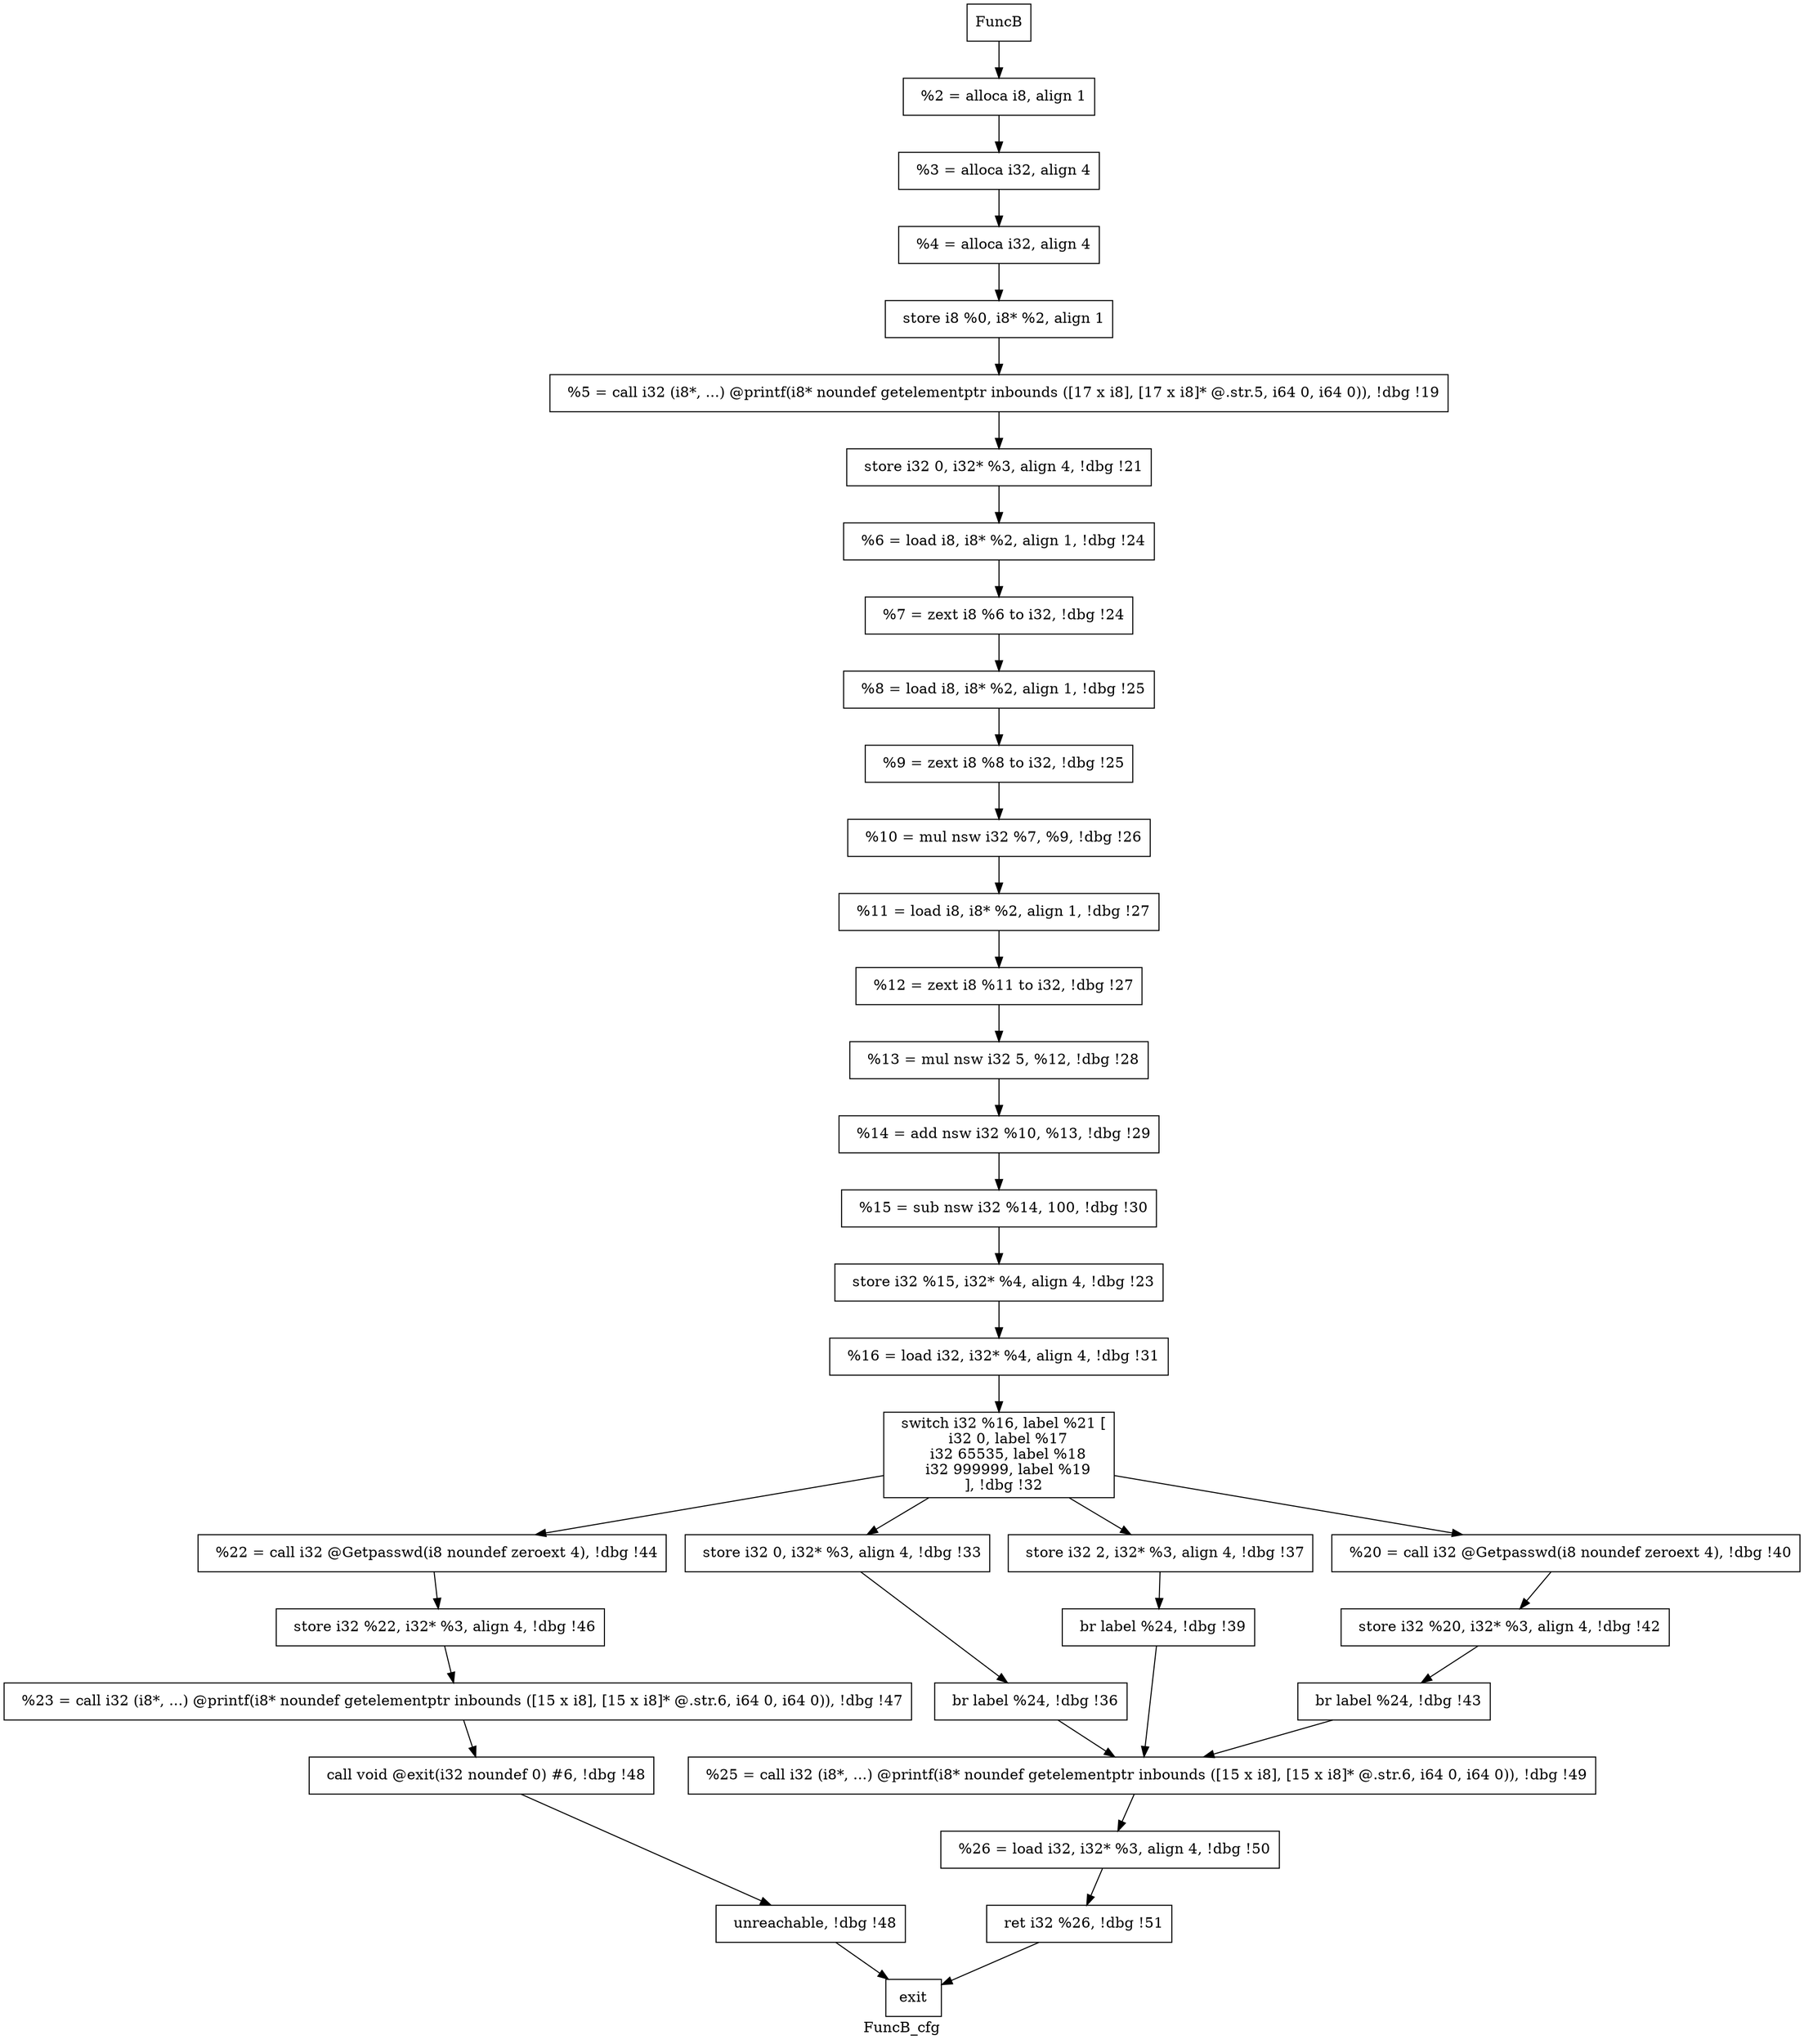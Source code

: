 digraph "FuncB_cfg"{
	label="FuncB_cfg";


	// Define the nodes
	N1 [shape=rectangle, color=black,label="FuncB"];
	N2 [shape=rectangle, color=black,label="exit"];
	N3 [shape=rectangle, color=black,label="  %2 = alloca i8, align 1"];
	N4 [shape=rectangle, color=black,label="  %3 = alloca i32, align 4"];
	N5 [shape=rectangle, color=black,label="  %4 = alloca i32, align 4"];
	N6 [shape=rectangle, color=black,label="  store i8 %0, i8* %2, align 1"];
	N7 [shape=rectangle, color=black,label="  %5 = call i32 (i8*, ...) @printf(i8* noundef getelementptr inbounds ([17 x i8], [17 x i8]* @.str.5, i64 0, i64 0)), !dbg !19"];
	N8 [shape=rectangle, color=black,label="  store i32 0, i32* %3, align 4, !dbg !21"];
	N9 [shape=rectangle, color=black,label="  %6 = load i8, i8* %2, align 1, !dbg !24"];
	N10 [shape=rectangle, color=black,label="  %7 = zext i8 %6 to i32, !dbg !24"];
	N11 [shape=rectangle, color=black,label="  %8 = load i8, i8* %2, align 1, !dbg !25"];
	N12 [shape=rectangle, color=black,label="  %9 = zext i8 %8 to i32, !dbg !25"];
	N13 [shape=rectangle, color=black,label="  %10 = mul nsw i32 %7, %9, !dbg !26"];
	N14 [shape=rectangle, color=black,label="  %11 = load i8, i8* %2, align 1, !dbg !27"];
	N15 [shape=rectangle, color=black,label="  %12 = zext i8 %11 to i32, !dbg !27"];
	N16 [shape=rectangle, color=black,label="  %13 = mul nsw i32 5, %12, !dbg !28"];
	N17 [shape=rectangle, color=black,label="  %14 = add nsw i32 %10, %13, !dbg !29"];
	N18 [shape=rectangle, color=black,label="  %15 = sub nsw i32 %14, 100, !dbg !30"];
	N19 [shape=rectangle, color=black,label="  store i32 %15, i32* %4, align 4, !dbg !23"];
	N20 [shape=rectangle, color=black,label="  %16 = load i32, i32* %4, align 4, !dbg !31"];
	N21 [shape=rectangle, color=black,label="  switch i32 %16, label %21 [
    i32 0, label %17
    i32 65535, label %18
    i32 999999, label %19
  ], !dbg !32"];
	N22 [shape=rectangle, color=black,label="  %22 = call i32 @Getpasswd(i8 noundef zeroext 4), !dbg !44"];
	N23 [shape=rectangle, color=black,label="  store i32 %22, i32* %3, align 4, !dbg !46"];
	N24 [shape=rectangle, color=black,label="  %23 = call i32 (i8*, ...) @printf(i8* noundef getelementptr inbounds ([15 x i8], [15 x i8]* @.str.6, i64 0, i64 0)), !dbg !47"];
	N25 [shape=rectangle, color=black,label="  call void @exit(i32 noundef 0) #6, !dbg !48"];
	N26 [shape=rectangle, color=black,label="  unreachable, !dbg !48"];
	N27 [shape=rectangle, color=black,label="  store i32 0, i32* %3, align 4, !dbg !33"];
	N28 [shape=rectangle, color=black,label="  br label %24, !dbg !36"];
	N29 [shape=rectangle, color=black,label="  store i32 2, i32* %3, align 4, !dbg !37"];
	N30 [shape=rectangle, color=black,label="  br label %24, !dbg !39"];
	N31 [shape=rectangle, color=black,label="  %20 = call i32 @Getpasswd(i8 noundef zeroext 4), !dbg !40"];
	N32 [shape=rectangle, color=black,label="  store i32 %20, i32* %3, align 4, !dbg !42"];
	N33 [shape=rectangle, color=black,label="  br label %24, !dbg !43"];
	N34 [shape=rectangle, color=black,label="  %25 = call i32 (i8*, ...) @printf(i8* noundef getelementptr inbounds ([15 x i8], [15 x i8]* @.str.6, i64 0, i64 0)), !dbg !49"];
	N35 [shape=rectangle, color=black,label="  %26 = load i32, i32* %3, align 4, !dbg !50"];
	N36 [shape=rectangle, color=black,label="  ret i32 %26, !dbg !51"];


	// Define the edges
	N1 -> N3[color=black,label=""];
	N3 -> N4[color=black,label=""];
	N4 -> N5[color=black,label=""];
	N5 -> N6[color=black,label=""];
	N6 -> N7[color=black,label=""];
	N7 -> N8[color=black,label=""];
	N8 -> N9[color=black,label=""];
	N9 -> N10[color=black,label=""];
	N10 -> N11[color=black,label=""];
	N11 -> N12[color=black,label=""];
	N12 -> N13[color=black,label=""];
	N13 -> N14[color=black,label=""];
	N14 -> N15[color=black,label=""];
	N15 -> N16[color=black,label=""];
	N16 -> N17[color=black,label=""];
	N17 -> N18[color=black,label=""];
	N18 -> N19[color=black,label=""];
	N19 -> N20[color=black,label=""];
	N20 -> N21[color=black,label=""];
	N21 -> N22[color=black,label=""];
	N21 -> N27[color=black,label=""];
	N21 -> N29[color=black,label=""];
	N21 -> N31[color=black,label=""];
	N22 -> N23[color=black,label=""];
	N23 -> N24[color=black,label=""];
	N24 -> N25[color=black,label=""];
	N25 -> N26[color=black,label=""];
	N26 -> N2[color=black,label=""];
	N27 -> N28[color=black,label=""];
	N28 -> N34[color=black,label=""];
	N29 -> N30[color=black,label=""];
	N30 -> N34[color=black,label=""];
	N31 -> N32[color=black,label=""];
	N32 -> N33[color=black,label=""];
	N33 -> N34[color=black,label=""];
	N34 -> N35[color=black,label=""];
	N35 -> N36[color=black,label=""];
	N36 -> N2[color=black,label=""];
}

